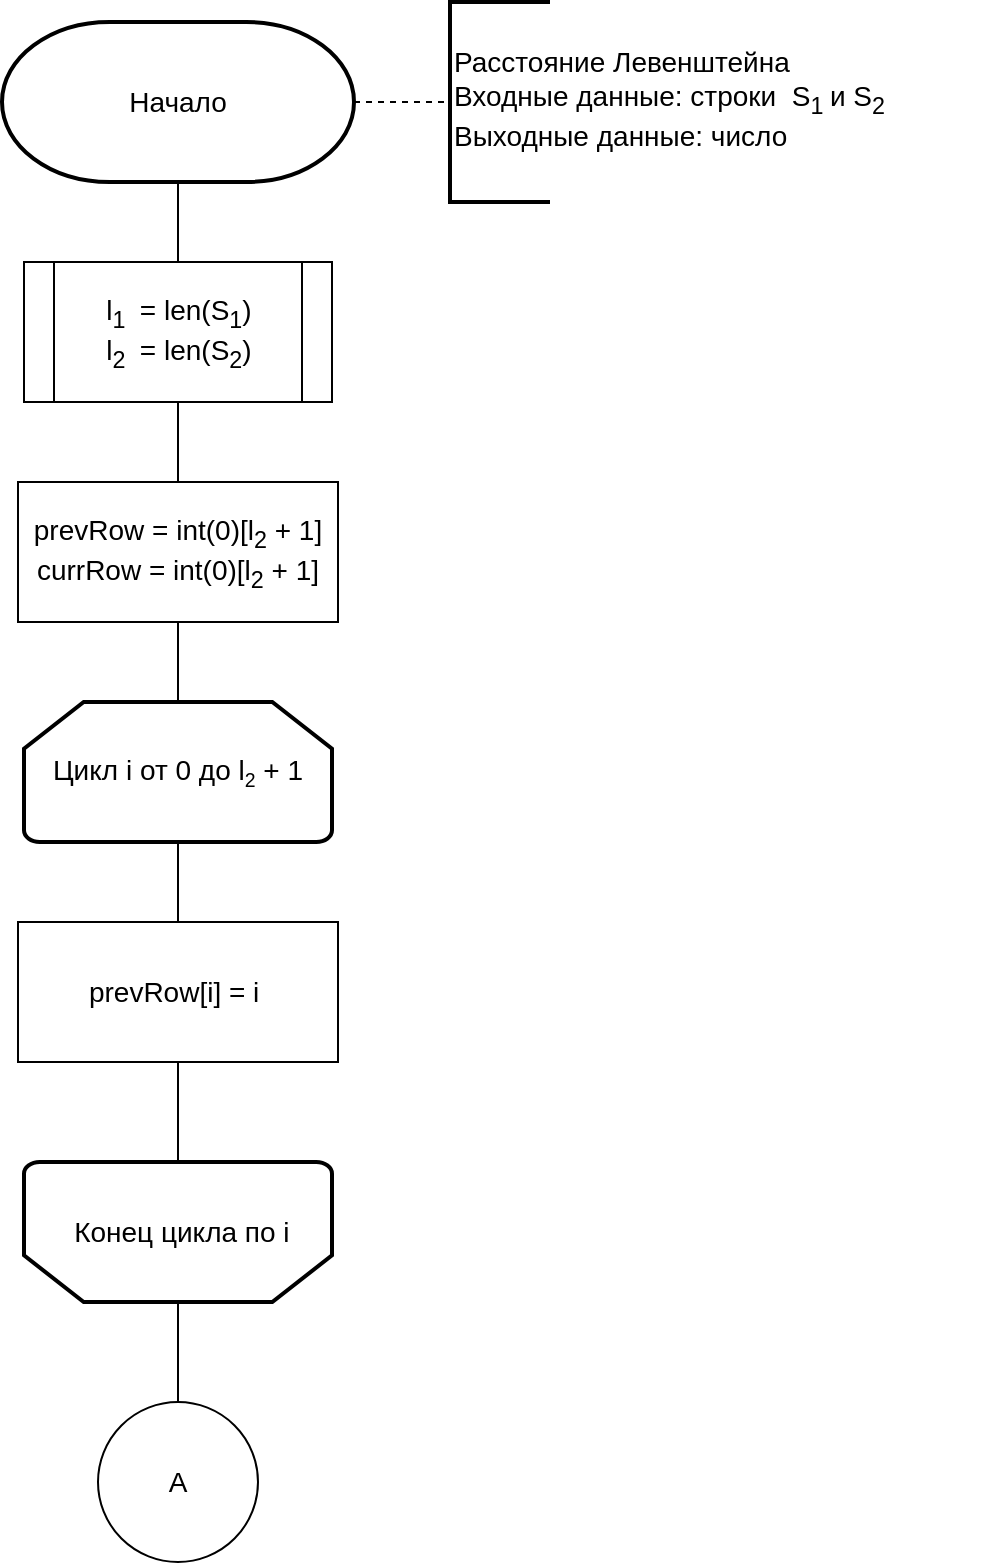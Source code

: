 <mxfile version="21.7.5" type="device">
  <diagram id="C5RBs43oDa-KdzZeNtuy" name="Page-1">
    <mxGraphModel dx="1434" dy="791" grid="1" gridSize="10" guides="1" tooltips="1" connect="1" arrows="1" fold="1" page="1" pageScale="1" pageWidth="827" pageHeight="1169" math="0" shadow="0">
      <root>
        <mxCell id="WIyWlLk6GJQsqaUBKTNV-0" />
        <mxCell id="WIyWlLk6GJQsqaUBKTNV-1" parent="WIyWlLk6GJQsqaUBKTNV-0" />
        <mxCell id="pepBr8N-2c0vEtSGyqda-0" value="&lt;font style=&quot;font-size: 14px;&quot;&gt;Начало&lt;/font&gt;" style="strokeWidth=2;html=1;shape=mxgraph.flowchart.terminator;whiteSpace=wrap;" vertex="1" parent="WIyWlLk6GJQsqaUBKTNV-1">
          <mxGeometry x="326" y="50" width="176" height="80" as="geometry" />
        </mxCell>
        <mxCell id="pepBr8N-2c0vEtSGyqda-5" value="&lt;font style=&quot;font-size: 14px;&quot;&gt;Расстояние Левенштейна&amp;nbsp;&lt;br&gt;Входные данные: строки&amp;nbsp; S&lt;sub&gt;1&amp;nbsp;&lt;/sub&gt;и S&lt;sub&gt;2&amp;nbsp; &amp;nbsp; &amp;nbsp; &amp;nbsp; &amp;nbsp; &amp;nbsp; &amp;nbsp;&lt;/sub&gt;&amp;nbsp;&amp;nbsp;&lt;br&gt;Выходные данные: число&lt;sub&gt;&amp;nbsp; &amp;nbsp;&lt;/sub&gt;&amp;nbsp; &lt;sub&gt;&amp;nbsp;&amp;nbsp;&amp;nbsp;&amp;nbsp;&lt;/sub&gt;&lt;/font&gt;" style="strokeWidth=2;html=1;shape=mxgraph.flowchart.annotation_1;align=left;pointerEvents=1;" vertex="1" parent="WIyWlLk6GJQsqaUBKTNV-1">
          <mxGeometry x="550" y="40" width="50" height="100" as="geometry" />
        </mxCell>
        <mxCell id="pepBr8N-2c0vEtSGyqda-8" value="" style="endArrow=none;dashed=1;html=1;rounded=0;entryX=0;entryY=0.5;entryDx=0;entryDy=0;entryPerimeter=0;exitX=1;exitY=0.5;exitDx=0;exitDy=0;exitPerimeter=0;" edge="1" parent="WIyWlLk6GJQsqaUBKTNV-1" source="pepBr8N-2c0vEtSGyqda-0" target="pepBr8N-2c0vEtSGyqda-5">
          <mxGeometry width="50" height="50" relative="1" as="geometry">
            <mxPoint x="390" y="230" as="sourcePoint" />
            <mxPoint x="440" y="180" as="targetPoint" />
          </mxGeometry>
        </mxCell>
        <mxCell id="pepBr8N-2c0vEtSGyqda-12" value="&lt;font style=&quot;font-size: 14px;&quot;&gt;l&lt;sub&gt;1&amp;nbsp;&lt;/sub&gt;&amp;nbsp;= len(S&lt;sub style=&quot;&quot;&gt;1&lt;/sub&gt;)&lt;br&gt;l&lt;sub&gt;2&amp;nbsp;&lt;/sub&gt;&amp;nbsp;= len(S&lt;sub&gt;2&lt;/sub&gt;)&lt;br&gt;&lt;/font&gt;" style="shape=process;whiteSpace=wrap;html=1;backgroundOutline=1;" vertex="1" parent="WIyWlLk6GJQsqaUBKTNV-1">
          <mxGeometry x="337" y="170" width="154" height="70" as="geometry" />
        </mxCell>
        <mxCell id="pepBr8N-2c0vEtSGyqda-13" value="" style="endArrow=none;html=1;rounded=0;entryX=0.5;entryY=1;entryDx=0;entryDy=0;entryPerimeter=0;exitX=0.5;exitY=0;exitDx=0;exitDy=0;" edge="1" parent="WIyWlLk6GJQsqaUBKTNV-1" source="pepBr8N-2c0vEtSGyqda-12" target="pepBr8N-2c0vEtSGyqda-0">
          <mxGeometry width="50" height="50" relative="1" as="geometry">
            <mxPoint x="430" y="340" as="sourcePoint" />
            <mxPoint x="480" y="290" as="targetPoint" />
          </mxGeometry>
        </mxCell>
        <mxCell id="pepBr8N-2c0vEtSGyqda-14" value="&lt;font style=&quot;font-size: 14px;&quot;&gt;prevRow = int(0)[l&lt;sub&gt;2&lt;/sub&gt;&amp;nbsp;+ 1]&lt;br&gt;currRow = int(0)[l&lt;sub&gt;2&lt;/sub&gt;&amp;nbsp;+ 1]&lt;/font&gt;" style="rounded=0;whiteSpace=wrap;html=1;" vertex="1" parent="WIyWlLk6GJQsqaUBKTNV-1">
          <mxGeometry x="334" y="280" width="160" height="70" as="geometry" />
        </mxCell>
        <mxCell id="pepBr8N-2c0vEtSGyqda-15" value="" style="endArrow=none;html=1;rounded=0;entryX=0.5;entryY=1;entryDx=0;entryDy=0;exitX=0.5;exitY=0;exitDx=0;exitDy=0;" edge="1" parent="WIyWlLk6GJQsqaUBKTNV-1" source="pepBr8N-2c0vEtSGyqda-14" target="pepBr8N-2c0vEtSGyqda-12">
          <mxGeometry width="50" height="50" relative="1" as="geometry">
            <mxPoint x="430" y="450" as="sourcePoint" />
            <mxPoint x="480" y="400" as="targetPoint" />
          </mxGeometry>
        </mxCell>
        <mxCell id="pepBr8N-2c0vEtSGyqda-17" value="&lt;font style=&quot;font-size: 14px;&quot;&gt;Цикл i от 0 до l&lt;/font&gt;&lt;font style=&quot;&quot;&gt;&lt;span style=&quot;font-size: 11.667px;&quot;&gt;&lt;sub&gt;2&lt;/sub&gt;&lt;/span&gt;&lt;span style=&quot;font-size: 14px;&quot;&gt;&amp;nbsp;+ 1&lt;/span&gt;&lt;/font&gt;" style="strokeWidth=2;html=1;shape=mxgraph.flowchart.loop_limit;whiteSpace=wrap;" vertex="1" parent="WIyWlLk6GJQsqaUBKTNV-1">
          <mxGeometry x="337" y="390" width="154" height="70" as="geometry" />
        </mxCell>
        <mxCell id="pepBr8N-2c0vEtSGyqda-18" value="" style="endArrow=none;html=1;rounded=0;entryX=0.5;entryY=1;entryDx=0;entryDy=0;exitX=0.5;exitY=0;exitDx=0;exitDy=0;exitPerimeter=0;" edge="1" parent="WIyWlLk6GJQsqaUBKTNV-1" source="pepBr8N-2c0vEtSGyqda-17" target="pepBr8N-2c0vEtSGyqda-14">
          <mxGeometry width="50" height="50" relative="1" as="geometry">
            <mxPoint x="210" y="440" as="sourcePoint" />
            <mxPoint x="260" y="390" as="targetPoint" />
          </mxGeometry>
        </mxCell>
        <mxCell id="pepBr8N-2c0vEtSGyqda-19" value="&lt;span style=&quot;font-size: 14px;&quot;&gt;prevRow[i] = i&amp;nbsp;&lt;/span&gt;" style="rounded=0;whiteSpace=wrap;html=1;" vertex="1" parent="WIyWlLk6GJQsqaUBKTNV-1">
          <mxGeometry x="334" y="500" width="160" height="70" as="geometry" />
        </mxCell>
        <mxCell id="pepBr8N-2c0vEtSGyqda-20" value="" style="endArrow=none;html=1;rounded=0;entryX=0.5;entryY=1;entryDx=0;entryDy=0;entryPerimeter=0;exitX=0.5;exitY=0;exitDx=0;exitDy=0;" edge="1" parent="WIyWlLk6GJQsqaUBKTNV-1" source="pepBr8N-2c0vEtSGyqda-19" target="pepBr8N-2c0vEtSGyqda-17">
          <mxGeometry width="50" height="50" relative="1" as="geometry">
            <mxPoint x="210" y="440" as="sourcePoint" />
            <mxPoint x="260" y="390" as="targetPoint" />
          </mxGeometry>
        </mxCell>
        <mxCell id="pepBr8N-2c0vEtSGyqda-22" value="&lt;font style=&quot;font-size: 14px;&quot;&gt;&amp;nbsp;Конец цикла по i&lt;/font&gt;" style="strokeWidth=2;html=1;shape=mxgraph.flowchart.loop_limit;whiteSpace=wrap;direction=west;" vertex="1" parent="WIyWlLk6GJQsqaUBKTNV-1">
          <mxGeometry x="337" y="620" width="154" height="70" as="geometry" />
        </mxCell>
        <mxCell id="pepBr8N-2c0vEtSGyqda-23" value="" style="endArrow=none;html=1;rounded=0;exitX=0.5;exitY=1;exitDx=0;exitDy=0;entryX=0.5;entryY=1;entryDx=0;entryDy=0;entryPerimeter=0;" edge="1" parent="WIyWlLk6GJQsqaUBKTNV-1" source="pepBr8N-2c0vEtSGyqda-19" target="pepBr8N-2c0vEtSGyqda-22">
          <mxGeometry width="50" height="50" relative="1" as="geometry">
            <mxPoint x="210" y="680" as="sourcePoint" />
            <mxPoint x="260" y="630" as="targetPoint" />
          </mxGeometry>
        </mxCell>
        <mxCell id="pepBr8N-2c0vEtSGyqda-55" value="&lt;font style=&quot;font-size: 14px;&quot;&gt;A&lt;/font&gt;" style="ellipse;whiteSpace=wrap;html=1;aspect=fixed;" vertex="1" parent="WIyWlLk6GJQsqaUBKTNV-1">
          <mxGeometry x="374" y="740" width="80" height="80" as="geometry" />
        </mxCell>
        <mxCell id="pepBr8N-2c0vEtSGyqda-56" value="" style="endArrow=none;html=1;rounded=0;entryX=0.5;entryY=0;entryDx=0;entryDy=0;entryPerimeter=0;" edge="1" parent="WIyWlLk6GJQsqaUBKTNV-1" source="pepBr8N-2c0vEtSGyqda-55" target="pepBr8N-2c0vEtSGyqda-22">
          <mxGeometry width="50" height="50" relative="1" as="geometry">
            <mxPoint x="210" y="950" as="sourcePoint" />
            <mxPoint x="260" y="900" as="targetPoint" />
          </mxGeometry>
        </mxCell>
      </root>
    </mxGraphModel>
  </diagram>
</mxfile>
